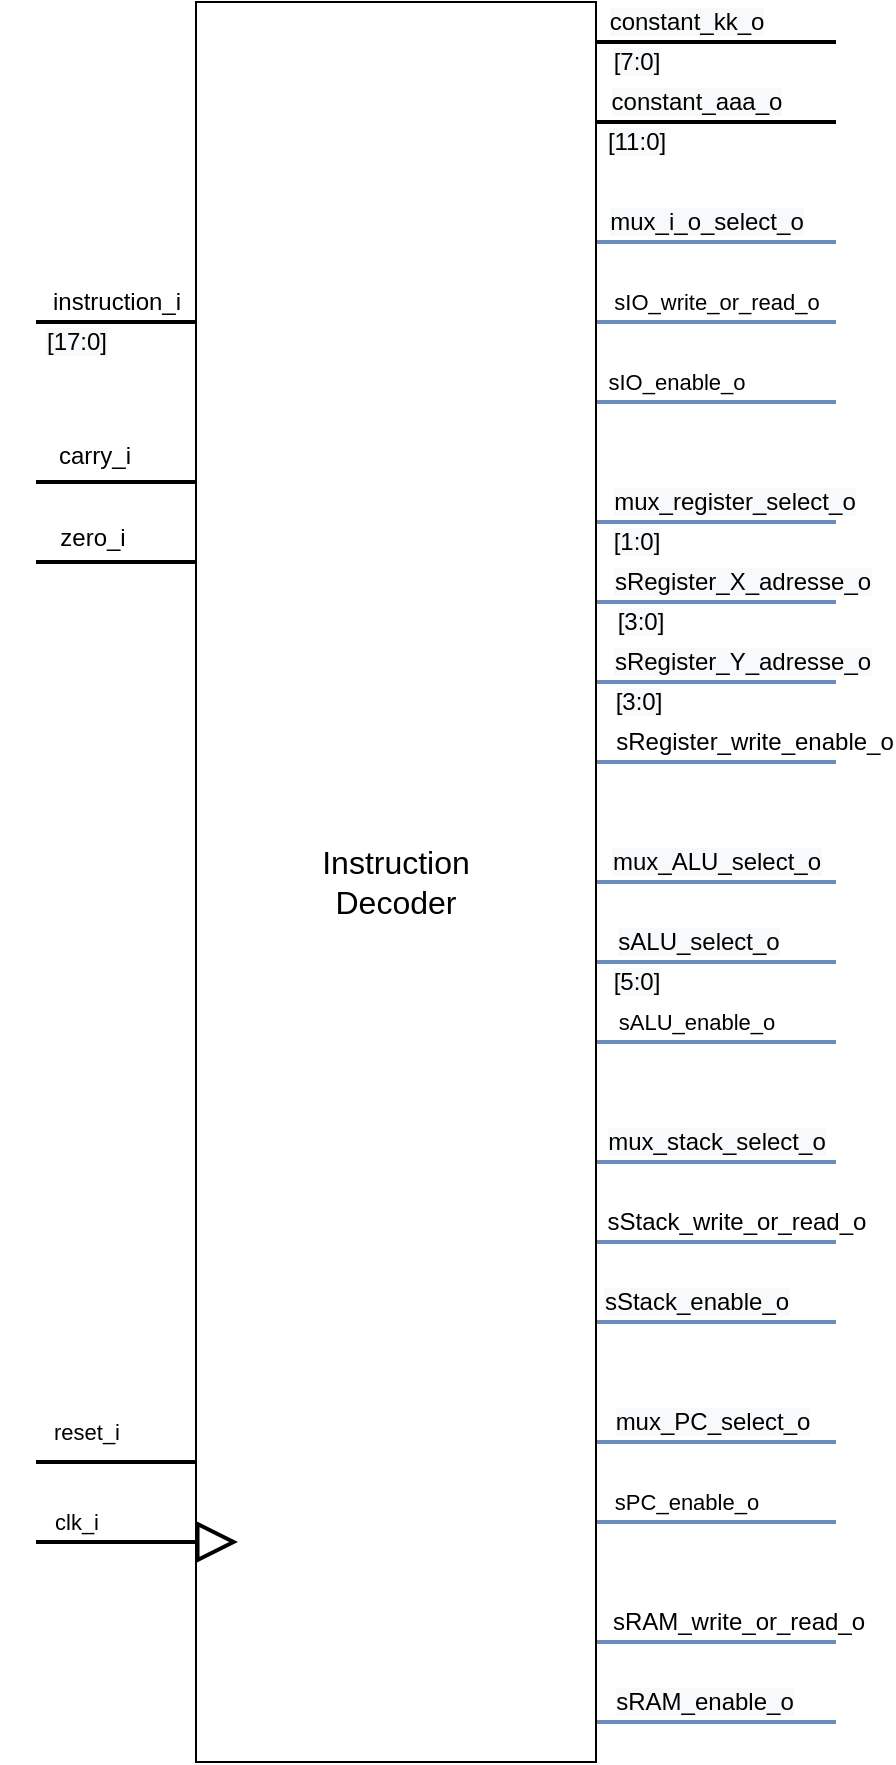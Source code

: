 <mxfile version="13.0.3" type="device"><diagram id="kKXHNzVlLTAeOdKcuCIf" name="Page-1"><mxGraphModel dx="1020" dy="1173" grid="1" gridSize="10" guides="1" tooltips="1" connect="1" arrows="1" fold="1" page="1" pageScale="1" pageWidth="827" pageHeight="1169" math="0" shadow="0"><root><mxCell id="0"/><mxCell id="1" parent="0"/><mxCell id="MV6pO25n9lo2NcjGXarT-1" style="edgeStyle=orthogonalEdgeStyle;rounded=0;orthogonalLoop=1;jettySize=auto;html=1;endArrow=none;endFill=0;strokeWidth=2;" parent="1" source="LuXC71RRRRHaPjELrGPR-63" edge="1"><mxGeometry relative="1" as="geometry"><mxPoint x="240" y="200" as="targetPoint"/><Array as="points"><mxPoint x="300" y="200"/><mxPoint x="300" y="200"/></Array></mxGeometry></mxCell><mxCell id="MV6pO25n9lo2NcjGXarT-2" value="&lt;span style=&quot;font-size: 12px;&quot;&gt;instruction_i&lt;/span&gt;" style="edgeLabel;html=1;align=center;verticalAlign=middle;resizable=0;points=[];labelBackgroundColor=none;" parent="MV6pO25n9lo2NcjGXarT-1" vertex="1" connectable="0"><mxGeometry x="0.291" y="-1" relative="1" as="geometry"><mxPoint x="11.72" y="-9.02" as="offset"/></mxGeometry></mxCell><mxCell id="MV6pO25n9lo2NcjGXarT-3" value="&lt;span style=&quot;font-size: 12px ; background-color: rgb(248 , 249 , 250)&quot;&gt;[17:0]&lt;/span&gt;" style="edgeLabel;html=1;align=center;verticalAlign=middle;resizable=0;points=[];" parent="MV6pO25n9lo2NcjGXarT-1" vertex="1" connectable="0"><mxGeometry x="0.274" y="2" relative="1" as="geometry"><mxPoint x="-8.96" y="7.98" as="offset"/></mxGeometry></mxCell><mxCell id="MV6pO25n9lo2NcjGXarT-6" style="edgeStyle=orthogonalEdgeStyle;rounded=0;orthogonalLoop=1;jettySize=auto;html=1;endArrow=none;endFill=0;strokeWidth=2;" parent="1" source="LuXC71RRRRHaPjELrGPR-63" edge="1"><mxGeometry relative="1" as="geometry"><mxPoint x="240" y="770" as="targetPoint"/><Array as="points"><mxPoint x="280" y="770"/><mxPoint x="280" y="770"/></Array></mxGeometry></mxCell><mxCell id="MV6pO25n9lo2NcjGXarT-7" value="reset_i" style="edgeLabel;html=1;align=center;verticalAlign=middle;resizable=0;points=[];" parent="MV6pO25n9lo2NcjGXarT-6" vertex="1" connectable="0"><mxGeometry x="0.722" y="2" relative="1" as="geometry"><mxPoint x="13.97" y="-17" as="offset"/></mxGeometry></mxCell><mxCell id="MV6pO25n9lo2NcjGXarT-8" style="edgeStyle=orthogonalEdgeStyle;rounded=0;orthogonalLoop=1;jettySize=auto;html=1;endArrow=none;endFill=0;strokeWidth=2;" parent="1" source="LuXC71RRRRHaPjELrGPR-63" edge="1"><mxGeometry relative="1" as="geometry"><mxPoint x="640" y="60" as="targetPoint"/><Array as="points"><mxPoint x="630" y="60"/><mxPoint x="630" y="60"/></Array></mxGeometry></mxCell><mxCell id="MV6pO25n9lo2NcjGXarT-9" value="&lt;span style=&quot;font-size: 12px ; background-color: rgb(248 , 249 , 250)&quot;&gt;constant_kk_o&lt;/span&gt;" style="edgeLabel;html=1;align=center;verticalAlign=middle;resizable=0;points=[];" parent="MV6pO25n9lo2NcjGXarT-8" vertex="1" connectable="0"><mxGeometry x="-0.667" y="2" relative="1" as="geometry"><mxPoint x="25" y="-8.03" as="offset"/></mxGeometry></mxCell><mxCell id="MV6pO25n9lo2NcjGXarT-10" value="&lt;span style=&quot;font-size: 12px ; background-color: rgb(248 , 249 , 250)&quot;&gt;[7:0]&lt;/span&gt;" style="edgeLabel;html=1;align=center;verticalAlign=middle;resizable=0;points=[];" parent="MV6pO25n9lo2NcjGXarT-8" vertex="1" connectable="0"><mxGeometry x="-0.275" y="-2" relative="1" as="geometry"><mxPoint x="-23.45" y="7.97" as="offset"/></mxGeometry></mxCell><mxCell id="MV6pO25n9lo2NcjGXarT-11" style="edgeStyle=orthogonalEdgeStyle;rounded=0;orthogonalLoop=1;jettySize=auto;html=1;endArrow=none;endFill=0;strokeWidth=2;" parent="1" source="LuXC71RRRRHaPjELrGPR-63" edge="1"><mxGeometry relative="1" as="geometry"><mxPoint x="640" y="100" as="targetPoint"/><Array as="points"><mxPoint x="630" y="100"/><mxPoint x="630" y="100"/></Array></mxGeometry></mxCell><mxCell id="MV6pO25n9lo2NcjGXarT-12" value="&lt;span style=&quot;font-size: 12px ; background-color: rgb(248 , 249 , 250)&quot;&gt;constant_aaa_o&lt;/span&gt;" style="edgeLabel;html=1;align=center;verticalAlign=middle;resizable=0;points=[];" parent="MV6pO25n9lo2NcjGXarT-11" vertex="1" connectable="0"><mxGeometry x="-0.769" y="-2" relative="1" as="geometry"><mxPoint x="36.21" y="-12.03" as="offset"/></mxGeometry></mxCell><mxCell id="MV6pO25n9lo2NcjGXarT-13" value="&lt;span style=&quot;font-size: 12px ; background-color: rgb(248 , 249 , 250)&quot;&gt;[11:0]&lt;/span&gt;" style="edgeLabel;html=1;align=center;verticalAlign=middle;resizable=0;points=[];" parent="MV6pO25n9lo2NcjGXarT-11" vertex="1" connectable="0"><mxGeometry x="-0.667" y="8" relative="1" as="geometry"><mxPoint y="17.97" as="offset"/></mxGeometry></mxCell><mxCell id="MV6pO25n9lo2NcjGXarT-14" style="edgeStyle=orthogonalEdgeStyle;rounded=0;orthogonalLoop=1;jettySize=auto;html=1;endArrow=none;endFill=0;strokeWidth=2;fillColor=#dae8fc;strokeColor=#6c8ebf;" parent="1" source="LuXC71RRRRHaPjELrGPR-63" edge="1"><mxGeometry relative="1" as="geometry"><mxPoint x="640" y="160" as="targetPoint"/><Array as="points"><mxPoint x="630" y="160"/><mxPoint x="630" y="160"/></Array></mxGeometry></mxCell><mxCell id="MV6pO25n9lo2NcjGXarT-15" value="&lt;span style=&quot;font-size: 12px ; background-color: rgb(248 , 249 , 250)&quot;&gt;mux_i_o_select_o&lt;/span&gt;" style="edgeLabel;html=1;align=center;verticalAlign=middle;resizable=0;points=[];" parent="MV6pO25n9lo2NcjGXarT-14" vertex="1" connectable="0"><mxGeometry x="-0.757" y="-4" relative="1" as="geometry"><mxPoint x="40.52" y="-14.03" as="offset"/></mxGeometry></mxCell><mxCell id="MV6pO25n9lo2NcjGXarT-16" style="edgeStyle=orthogonalEdgeStyle;rounded=0;orthogonalLoop=1;jettySize=auto;html=1;endArrow=none;endFill=0;strokeWidth=2;fillColor=#dae8fc;strokeColor=#6c8ebf;" parent="1" source="LuXC71RRRRHaPjELrGPR-63" edge="1"><mxGeometry relative="1" as="geometry"><mxPoint x="640" y="340" as="targetPoint"/><Array as="points"><mxPoint x="630" y="340"/><mxPoint x="630" y="340"/></Array></mxGeometry></mxCell><mxCell id="MV6pO25n9lo2NcjGXarT-17" value="&lt;span style=&quot;font-size: 12px ; background-color: rgb(248 , 249 , 250)&quot;&gt;sRegister_X_adresse_o&lt;/span&gt;" style="edgeLabel;html=1;align=center;verticalAlign=middle;resizable=0;points=[];" parent="MV6pO25n9lo2NcjGXarT-16" vertex="1" connectable="0"><mxGeometry x="-0.746" y="-2" relative="1" as="geometry"><mxPoint x="57.83" y="-12.03" as="offset"/></mxGeometry></mxCell><mxCell id="MV6pO25n9lo2NcjGXarT-18" value="&lt;span style=&quot;font-size: 12px ; background-color: rgb(248 , 249 , 250)&quot;&gt;[3:0]&lt;/span&gt;" style="edgeLabel;html=1;align=center;verticalAlign=middle;resizable=0;points=[];" parent="MV6pO25n9lo2NcjGXarT-16" vertex="1" connectable="0"><mxGeometry x="-0.642" y="-1" relative="1" as="geometry"><mxPoint y="8.97" as="offset"/></mxGeometry></mxCell><mxCell id="MV6pO25n9lo2NcjGXarT-19" style="edgeStyle=orthogonalEdgeStyle;rounded=0;orthogonalLoop=1;jettySize=auto;html=1;endArrow=none;endFill=0;strokeWidth=2;fillColor=#dae8fc;strokeColor=#6c8ebf;" parent="1" source="LuXC71RRRRHaPjELrGPR-63" edge="1"><mxGeometry relative="1" as="geometry"><mxPoint x="640" y="380" as="targetPoint"/><Array as="points"><mxPoint x="630" y="380"/><mxPoint x="630" y="380"/></Array></mxGeometry></mxCell><mxCell id="MV6pO25n9lo2NcjGXarT-20" value="&lt;span style=&quot;font-size: 12px ; background-color: rgb(248 , 249 , 250)&quot;&gt;sRegister_Y_adresse_o&lt;/span&gt;" style="edgeLabel;html=1;align=center;verticalAlign=middle;resizable=0;points=[];" parent="MV6pO25n9lo2NcjGXarT-19" vertex="1" connectable="0"><mxGeometry x="-0.757" y="-1" relative="1" as="geometry"><mxPoint x="58.52" y="-11.03" as="offset"/></mxGeometry></mxCell><mxCell id="MV6pO25n9lo2NcjGXarT-21" value="&lt;span style=&quot;font-size: 12px ; background-color: rgb(248 , 249 , 250)&quot;&gt;[3:0]&lt;/span&gt;" style="edgeLabel;html=1;align=center;verticalAlign=middle;resizable=0;points=[];" parent="MV6pO25n9lo2NcjGXarT-19" vertex="1" connectable="0"><mxGeometry x="-0.5" y="9" relative="1" as="geometry"><mxPoint x="-9" y="18.97" as="offset"/></mxGeometry></mxCell><mxCell id="MV6pO25n9lo2NcjGXarT-22" style="edgeStyle=orthogonalEdgeStyle;rounded=0;orthogonalLoop=1;jettySize=auto;html=1;endArrow=none;endFill=0;strokeWidth=2;fillColor=#dae8fc;strokeColor=#6c8ebf;" parent="1" source="LuXC71RRRRHaPjELrGPR-63" edge="1"><mxGeometry relative="1" as="geometry"><mxPoint x="640" y="300" as="targetPoint"/><Array as="points"><mxPoint x="620" y="300"/><mxPoint x="620" y="300"/></Array></mxGeometry></mxCell><mxCell id="MV6pO25n9lo2NcjGXarT-23" value="&lt;span style=&quot;font-size: 12px ; background-color: rgb(248 , 249 , 250)&quot;&gt;mux_register_select_o&lt;/span&gt;" style="edgeLabel;html=1;align=center;verticalAlign=middle;resizable=0;points=[];" parent="MV6pO25n9lo2NcjGXarT-22" vertex="1" connectable="0"><mxGeometry x="-0.723" y="-2" relative="1" as="geometry"><mxPoint x="52.45" y="-12.03" as="offset"/></mxGeometry></mxCell><mxCell id="MV6pO25n9lo2NcjGXarT-24" value="&lt;span style=&quot;font-size: 12px ; background-color: rgb(248 , 249 , 250)&quot;&gt;[1:0]&lt;/span&gt;" style="edgeLabel;html=1;align=center;verticalAlign=middle;resizable=0;points=[];" parent="MV6pO25n9lo2NcjGXarT-22" vertex="1" connectable="0"><mxGeometry x="-0.677" y="-1" relative="1" as="geometry"><mxPoint y="8.97" as="offset"/></mxGeometry></mxCell><mxCell id="MV6pO25n9lo2NcjGXarT-25" style="edgeStyle=orthogonalEdgeStyle;rounded=0;orthogonalLoop=1;jettySize=auto;html=1;endArrow=none;endFill=0;strokeWidth=2;fillColor=#dae8fc;strokeColor=#6c8ebf;" parent="1" source="LuXC71RRRRHaPjELrGPR-63" edge="1"><mxGeometry relative="1" as="geometry"><mxPoint x="640" y="480" as="targetPoint"/><Array as="points"><mxPoint x="600" y="480"/><mxPoint x="600" y="480"/></Array></mxGeometry></mxCell><mxCell id="MV6pO25n9lo2NcjGXarT-26" value="&lt;span style=&quot;font-size: 12px ; background-color: rgb(248 , 249 , 250)&quot;&gt;mux_ALU_select_o&lt;/span&gt;" style="edgeLabel;html=1;align=center;verticalAlign=middle;resizable=0;points=[];" parent="MV6pO25n9lo2NcjGXarT-25" vertex="1" connectable="0"><mxGeometry x="-0.5" y="10" relative="1" as="geometry"><mxPoint x="29.66" y="-0.03" as="offset"/></mxGeometry></mxCell><mxCell id="MV6pO25n9lo2NcjGXarT-27" style="edgeStyle=orthogonalEdgeStyle;rounded=0;orthogonalLoop=1;jettySize=auto;html=1;endArrow=none;endFill=0;strokeWidth=2;fillColor=#dae8fc;strokeColor=#6c8ebf;" parent="1" source="LuXC71RRRRHaPjELrGPR-63" edge="1"><mxGeometry relative="1" as="geometry"><mxPoint x="640" y="520" as="targetPoint"/><Array as="points"><mxPoint x="590" y="520"/><mxPoint x="590" y="520"/></Array></mxGeometry></mxCell><mxCell id="MV6pO25n9lo2NcjGXarT-28" value="&lt;span style=&quot;font-size: 12px ; background-color: rgb(248 , 249 , 250)&quot;&gt;sALU_select_o&lt;/span&gt;" style="edgeLabel;html=1;align=center;verticalAlign=middle;resizable=0;points=[];" parent="MV6pO25n9lo2NcjGXarT-27" vertex="1" connectable="0"><mxGeometry x="-0.654" y="-1" relative="1" as="geometry"><mxPoint x="29.31" y="-11.03" as="offset"/></mxGeometry></mxCell><mxCell id="MV6pO25n9lo2NcjGXarT-29" value="&lt;span style=&quot;font-size: 12px ; background-color: rgb(248 , 249 , 250)&quot;&gt;[5:0]&lt;/span&gt;" style="edgeLabel;html=1;align=center;verticalAlign=middle;resizable=0;points=[];" parent="MV6pO25n9lo2NcjGXarT-27" vertex="1" connectable="0"><mxGeometry x="-0.723" y="-2" relative="1" as="geometry"><mxPoint x="3.45" y="7.97" as="offset"/></mxGeometry></mxCell><mxCell id="MV6pO25n9lo2NcjGXarT-30" style="edgeStyle=orthogonalEdgeStyle;rounded=0;orthogonalLoop=1;jettySize=auto;html=1;endArrow=none;endFill=0;strokeWidth=2;fillColor=#dae8fc;strokeColor=#6c8ebf;" parent="1" source="LuXC71RRRRHaPjELrGPR-63" edge="1"><mxGeometry relative="1" as="geometry"><mxPoint x="640" y="620" as="targetPoint"/><Array as="points"><mxPoint x="630" y="620"/><mxPoint x="630" y="620"/></Array></mxGeometry></mxCell><mxCell id="MV6pO25n9lo2NcjGXarT-31" value="&lt;span style=&quot;font-size: 12px ; background-color: rgb(248 , 249 , 250)&quot;&gt;mux_stack_select_o&lt;/span&gt;" style="edgeLabel;html=1;align=center;verticalAlign=middle;resizable=0;points=[];" parent="MV6pO25n9lo2NcjGXarT-30" vertex="1" connectable="0"><mxGeometry x="-0.333" y="23" relative="1" as="geometry"><mxPoint x="20.01" y="12.97" as="offset"/></mxGeometry></mxCell><mxCell id="MV6pO25n9lo2NcjGXarT-32" style="edgeStyle=orthogonalEdgeStyle;rounded=0;orthogonalLoop=1;jettySize=auto;html=1;endArrow=none;endFill=0;strokeWidth=2;fillColor=#dae8fc;strokeColor=#6c8ebf;" parent="1" source="LuXC71RRRRHaPjELrGPR-63" edge="1"><mxGeometry relative="1" as="geometry"><mxPoint x="640" y="660" as="targetPoint"/><Array as="points"><mxPoint x="630" y="660"/><mxPoint x="630" y="660"/></Array></mxGeometry></mxCell><mxCell id="MV6pO25n9lo2NcjGXarT-34" value="&lt;span style=&quot;font-size: 12px;&quot;&gt;sStack_&lt;/span&gt;&lt;span style=&quot;font-size: 12px;&quot;&gt;write_or_read&lt;/span&gt;&lt;span style=&quot;font-size: 12px;&quot;&gt;_o&lt;/span&gt;" style="edgeLabel;html=1;align=center;verticalAlign=middle;resizable=0;points=[];labelBackgroundColor=none;" parent="MV6pO25n9lo2NcjGXarT-32" vertex="1" connectable="0"><mxGeometry x="-0.333" y="20" relative="1" as="geometry"><mxPoint x="30" y="9.97" as="offset"/></mxGeometry></mxCell><mxCell id="MV6pO25n9lo2NcjGXarT-35" style="edgeStyle=orthogonalEdgeStyle;rounded=0;orthogonalLoop=1;jettySize=auto;html=1;endArrow=none;endFill=0;strokeWidth=2;fillColor=#dae8fc;strokeColor=#6c8ebf;" parent="1" source="LuXC71RRRRHaPjELrGPR-63" edge="1"><mxGeometry relative="1" as="geometry"><mxPoint x="640" y="760" as="targetPoint"/><Array as="points"><mxPoint x="580" y="760"/><mxPoint x="580" y="760"/></Array></mxGeometry></mxCell><mxCell id="MV6pO25n9lo2NcjGXarT-36" value="&lt;span style=&quot;font-size: 12px ; background-color: rgb(248 , 249 , 250)&quot;&gt;mux_PC_select_o&lt;/span&gt;" style="edgeLabel;html=1;align=center;verticalAlign=middle;resizable=0;points=[];" parent="MV6pO25n9lo2NcjGXarT-35" vertex="1" connectable="0"><mxGeometry x="0.814" relative="1" as="geometry"><mxPoint x="-51.14" y="-10" as="offset"/></mxGeometry></mxCell><mxCell id="MV6pO25n9lo2NcjGXarT-40" style="edgeStyle=orthogonalEdgeStyle;rounded=0;orthogonalLoop=1;jettySize=auto;html=1;endArrow=none;endFill=0;strokeWidth=2;fillColor=#dae8fc;strokeColor=#6c8ebf;" parent="1" source="LuXC71RRRRHaPjELrGPR-63" edge="1"><mxGeometry relative="1" as="geometry"><mxPoint x="640" y="860" as="targetPoint"/><Array as="points"><mxPoint x="630" y="860"/><mxPoint x="630" y="860"/></Array></mxGeometry></mxCell><mxCell id="MV6pO25n9lo2NcjGXarT-41" value="&lt;span style=&quot;font-size: 12px;&quot;&gt;sRAM_write_or_read_o&lt;/span&gt;" style="edgeLabel;html=1;align=center;verticalAlign=middle;resizable=0;points=[];labelBackgroundColor=none;" parent="MV6pO25n9lo2NcjGXarT-40" vertex="1" connectable="0"><mxGeometry x="-0.5" y="11" relative="1" as="geometry"><mxPoint x="40.71" y="0.97" as="offset"/></mxGeometry></mxCell><mxCell id="MV6pO25n9lo2NcjGXarT-42" style="edgeStyle=orthogonalEdgeStyle;rounded=0;orthogonalLoop=1;jettySize=auto;html=1;endArrow=none;endFill=0;strokeWidth=2;fillColor=#dae8fc;strokeColor=#6c8ebf;" parent="1" source="LuXC71RRRRHaPjELrGPR-63" edge="1"><mxGeometry relative="1" as="geometry"><mxPoint x="640" y="900" as="targetPoint"/><Array as="points"><mxPoint x="630" y="900"/><mxPoint x="630" y="900"/></Array></mxGeometry></mxCell><mxCell id="MV6pO25n9lo2NcjGXarT-43" value="&lt;span style=&quot;font-size: 12px ; background-color: rgb(248 , 249 , 250)&quot;&gt;sRAM_enable_o&lt;/span&gt;" style="edgeLabel;html=1;align=center;verticalAlign=middle;resizable=0;points=[];" parent="MV6pO25n9lo2NcjGXarT-42" vertex="1" connectable="0"><mxGeometry x="-0.681" relative="1" as="geometry"><mxPoint x="35.14" y="-10.03" as="offset"/></mxGeometry></mxCell><mxCell id="bLYJc9cYi47nmvXbdwZo-1" style="edgeStyle=orthogonalEdgeStyle;rounded=0;orthogonalLoop=1;jettySize=auto;html=1;strokeWidth=2;endArrow=none;endFill=0;fillColor=#dae8fc;strokeColor=#6c8ebf;" parent="1" source="LuXC71RRRRHaPjELrGPR-63" edge="1"><mxGeometry relative="1" as="geometry"><mxPoint x="640" y="420" as="targetPoint"/><Array as="points"><mxPoint x="630" y="420"/><mxPoint x="630" y="420"/></Array></mxGeometry></mxCell><mxCell id="bLYJc9cYi47nmvXbdwZo-2" value="&lt;font style=&quot;font-size: 12px&quot;&gt;sRegister_write_enable_o&lt;/font&gt;" style="edgeLabel;html=1;align=center;verticalAlign=middle;resizable=0;points=[];" parent="bLYJc9cYi47nmvXbdwZo-1" vertex="1" connectable="0"><mxGeometry x="-0.805" y="-1" relative="1" as="geometry"><mxPoint x="67.28" y="-11.03" as="offset"/></mxGeometry></mxCell><mxCell id="mXoRVwYY6TjultFZau13-1" style="edgeStyle=orthogonalEdgeStyle;rounded=0;orthogonalLoop=1;jettySize=auto;html=1;strokeWidth=2;endArrow=none;endFill=0;fillColor=#dae8fc;strokeColor=#6c8ebf;" parent="1" source="LuXC71RRRRHaPjELrGPR-63" edge="1"><mxGeometry relative="1" as="geometry"><mxPoint x="640" y="700" as="targetPoint"/><Array as="points"><mxPoint x="630" y="700"/><mxPoint x="630" y="700"/></Array></mxGeometry></mxCell><mxCell id="mXoRVwYY6TjultFZau13-2" value="&lt;span style=&quot;font-size: 12px ; background-color: rgb(248 , 249 , 250)&quot;&gt;sStack_enable_o&lt;/span&gt;" style="edgeLabel;html=1;align=center;verticalAlign=middle;resizable=0;points=[];" parent="mXoRVwYY6TjultFZau13-1" vertex="1" connectable="0"><mxGeometry x="-0.746" relative="1" as="geometry"><mxPoint x="34.83" y="-10.03" as="offset"/></mxGeometry></mxCell><mxCell id="mXoRVwYY6TjultFZau13-3" style="edgeStyle=orthogonalEdgeStyle;rounded=0;orthogonalLoop=1;jettySize=auto;html=1;endArrow=none;endFill=0;strokeWidth=2;fillColor=#dae8fc;strokeColor=#6c8ebf;" parent="1" source="LuXC71RRRRHaPjELrGPR-63" edge="1"><mxGeometry relative="1" as="geometry"><mxPoint x="640" y="200" as="targetPoint"/><Array as="points"><mxPoint x="630" y="200"/><mxPoint x="630" y="200"/></Array></mxGeometry></mxCell><mxCell id="mXoRVwYY6TjultFZau13-4" value="sIO_write_or_read_o" style="edgeLabel;html=1;align=center;verticalAlign=middle;resizable=0;points=[];" parent="mXoRVwYY6TjultFZau13-3" vertex="1" connectable="0"><mxGeometry x="-0.851" y="1" relative="1" as="geometry"><mxPoint x="50.95" y="-9" as="offset"/></mxGeometry></mxCell><mxCell id="mXoRVwYY6TjultFZau13-5" style="edgeStyle=orthogonalEdgeStyle;rounded=0;orthogonalLoop=1;jettySize=auto;html=1;endArrow=none;endFill=0;strokeWidth=2;fillColor=#dae8fc;strokeColor=#6c8ebf;" parent="1" source="LuXC71RRRRHaPjELrGPR-63" edge="1"><mxGeometry relative="1" as="geometry"><mxPoint x="640" y="240" as="targetPoint"/><Array as="points"><mxPoint x="600" y="240"/><mxPoint x="600" y="240"/></Array></mxGeometry></mxCell><mxCell id="mXoRVwYY6TjultFZau13-6" value="sIO_enable_o" style="edgeLabel;html=1;align=center;verticalAlign=middle;resizable=0;points=[];" parent="mXoRVwYY6TjultFZau13-5" vertex="1" connectable="0"><mxGeometry x="-0.7" y="1" relative="1" as="geometry"><mxPoint x="21.9" y="-9" as="offset"/></mxGeometry></mxCell><mxCell id="nzRKPkrsqc59scNJJtyQ-1" style="edgeStyle=orthogonalEdgeStyle;rounded=0;orthogonalLoop=1;jettySize=auto;html=1;fillColor=#dae8fc;strokeColor=#6c8ebf;endArrow=none;endFill=0;strokeWidth=2;" parent="1" source="LuXC71RRRRHaPjELrGPR-63" edge="1"><mxGeometry relative="1" as="geometry"><mxPoint x="640" y="560" as="targetPoint"/><Array as="points"><mxPoint x="630" y="560"/><mxPoint x="630" y="560"/></Array></mxGeometry></mxCell><mxCell id="nzRKPkrsqc59scNJJtyQ-2" value="sALU_enable_o" style="edgeLabel;html=1;align=center;verticalAlign=middle;resizable=0;points=[];" parent="nzRKPkrsqc59scNJJtyQ-1" vertex="1" connectable="0"><mxGeometry x="0.833" y="93" relative="1" as="geometry"><mxPoint x="-60" y="83" as="offset"/></mxGeometry></mxCell><mxCell id="nzRKPkrsqc59scNJJtyQ-3" style="edgeStyle=orthogonalEdgeStyle;rounded=0;orthogonalLoop=1;jettySize=auto;html=1;endArrow=none;endFill=0;strokeWidth=2;fillColor=#dae8fc;strokeColor=#6c8ebf;" parent="1" source="LuXC71RRRRHaPjELrGPR-63" edge="1"><mxGeometry relative="1" as="geometry"><mxPoint x="640" y="800" as="targetPoint"/><Array as="points"><mxPoint x="620" y="800"/><mxPoint x="620" y="800"/></Array></mxGeometry></mxCell><mxCell id="nzRKPkrsqc59scNJJtyQ-4" value="sPC_enable_o" style="edgeLabel;html=1;align=center;verticalAlign=middle;resizable=0;points=[];" parent="nzRKPkrsqc59scNJJtyQ-3" vertex="1" connectable="0"><mxGeometry x="-0.5" y="13" relative="1" as="geometry"><mxPoint x="14.72" y="2.97" as="offset"/></mxGeometry></mxCell><mxCell id="FRo9PZh416KgAityCYGl-1" style="edgeStyle=orthogonalEdgeStyle;rounded=0;orthogonalLoop=1;jettySize=auto;html=1;strokeWidth=2;endArrow=none;endFill=0;" edge="1" parent="1" source="LuXC71RRRRHaPjELrGPR-63"><mxGeometry relative="1" as="geometry"><mxPoint x="240" y="280" as="targetPoint"/><Array as="points"><mxPoint x="260" y="280"/><mxPoint x="260" y="280"/></Array></mxGeometry></mxCell><mxCell id="FRo9PZh416KgAityCYGl-2" value="&lt;span style=&quot;font-size: 12px;&quot;&gt;carry_i&lt;/span&gt;" style="edgeLabel;html=1;align=center;verticalAlign=middle;resizable=0;points=[];labelBackgroundColor=none;" vertex="1" connectable="0" parent="FRo9PZh416KgAityCYGl-1"><mxGeometry x="0.793" y="-1" relative="1" as="geometry"><mxPoint x="20" y="-12" as="offset"/></mxGeometry></mxCell><mxCell id="FRo9PZh416KgAityCYGl-4" style="edgeStyle=orthogonalEdgeStyle;rounded=0;orthogonalLoop=1;jettySize=auto;html=1;endArrow=none;endFill=0;strokeWidth=2;" edge="1" parent="1" source="LuXC71RRRRHaPjELrGPR-63"><mxGeometry relative="1" as="geometry"><mxPoint x="240" y="320" as="targetPoint"/><Array as="points"><mxPoint x="290" y="320"/><mxPoint x="290" y="320"/></Array></mxGeometry></mxCell><mxCell id="FRo9PZh416KgAityCYGl-5" value="&lt;span style=&quot;font-size: 12px;&quot;&gt;zero_i&lt;/span&gt;" style="edgeLabel;html=1;align=center;verticalAlign=middle;resizable=0;points=[];labelBackgroundColor=none;" vertex="1" connectable="0" parent="FRo9PZh416KgAityCYGl-4"><mxGeometry x="0.764" y="-1" relative="1" as="geometry"><mxPoint x="17.86" y="-11" as="offset"/></mxGeometry></mxCell><mxCell id="LuXC71RRRRHaPjELrGPR-63" value="&lt;font style=&quot;font-size: 16px&quot;&gt;Instruction&lt;br&gt;Decoder&lt;/font&gt;" style="rounded=0;whiteSpace=wrap;html=1;" parent="1" vertex="1"><mxGeometry x="320" y="40" width="200" height="880" as="geometry"/></mxCell><mxCell id="LuXC71RRRRHaPjELrGPR-64" value="clk_i" style="endArrow=block;endSize=16;endFill=0;html=1;strokeWidth=2;" parent="1" edge="1"><mxGeometry x="-0.604" y="10" width="160" relative="1" as="geometry"><mxPoint x="240" y="810" as="sourcePoint"/><mxPoint x="341" y="810" as="targetPoint"/><mxPoint as="offset"/></mxGeometry></mxCell></root></mxGraphModel></diagram></mxfile>